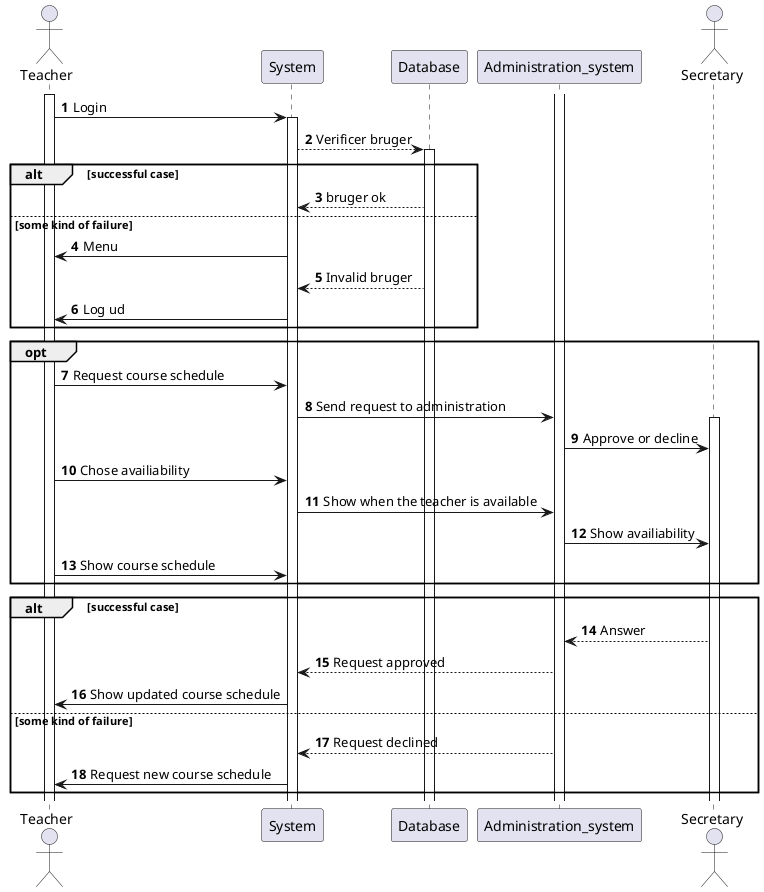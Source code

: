 @startuml
'https://plantuml.com/sequence-diagram

autonumber


actor Teacher
activate Teacher
Teacher -> System: Login
activate System
System ---> Database: Verificer bruger
activate Database
alt successful case
Database --> System: bruger ok
else some kind of failure
System -> Teacher: Menu
Database --> System: Invalid bruger
System -> Teacher: Log ud
end
opt
Teacher -> System: Request course schedule
System -> Administration_system: Send request to administration
actor Secretary
activate Secretary
Administration_system -> Secretary: Approve or decline
Teacher -> System: Chose availiability
System -> Administration_system: Show when the teacher is available
Administration_system -> Secretary: Show availiability
Teacher -> System: Show course schedule
end
alt successful case
activate Administration_system
Secretary --> Administration_system: Answer
Administration_system --> System: Request approved
System -> Teacher: Show updated course schedule
else some kind of failure
Administration_system --> System: Request declined
System -> Teacher: Request new course schedule
end


@enduml